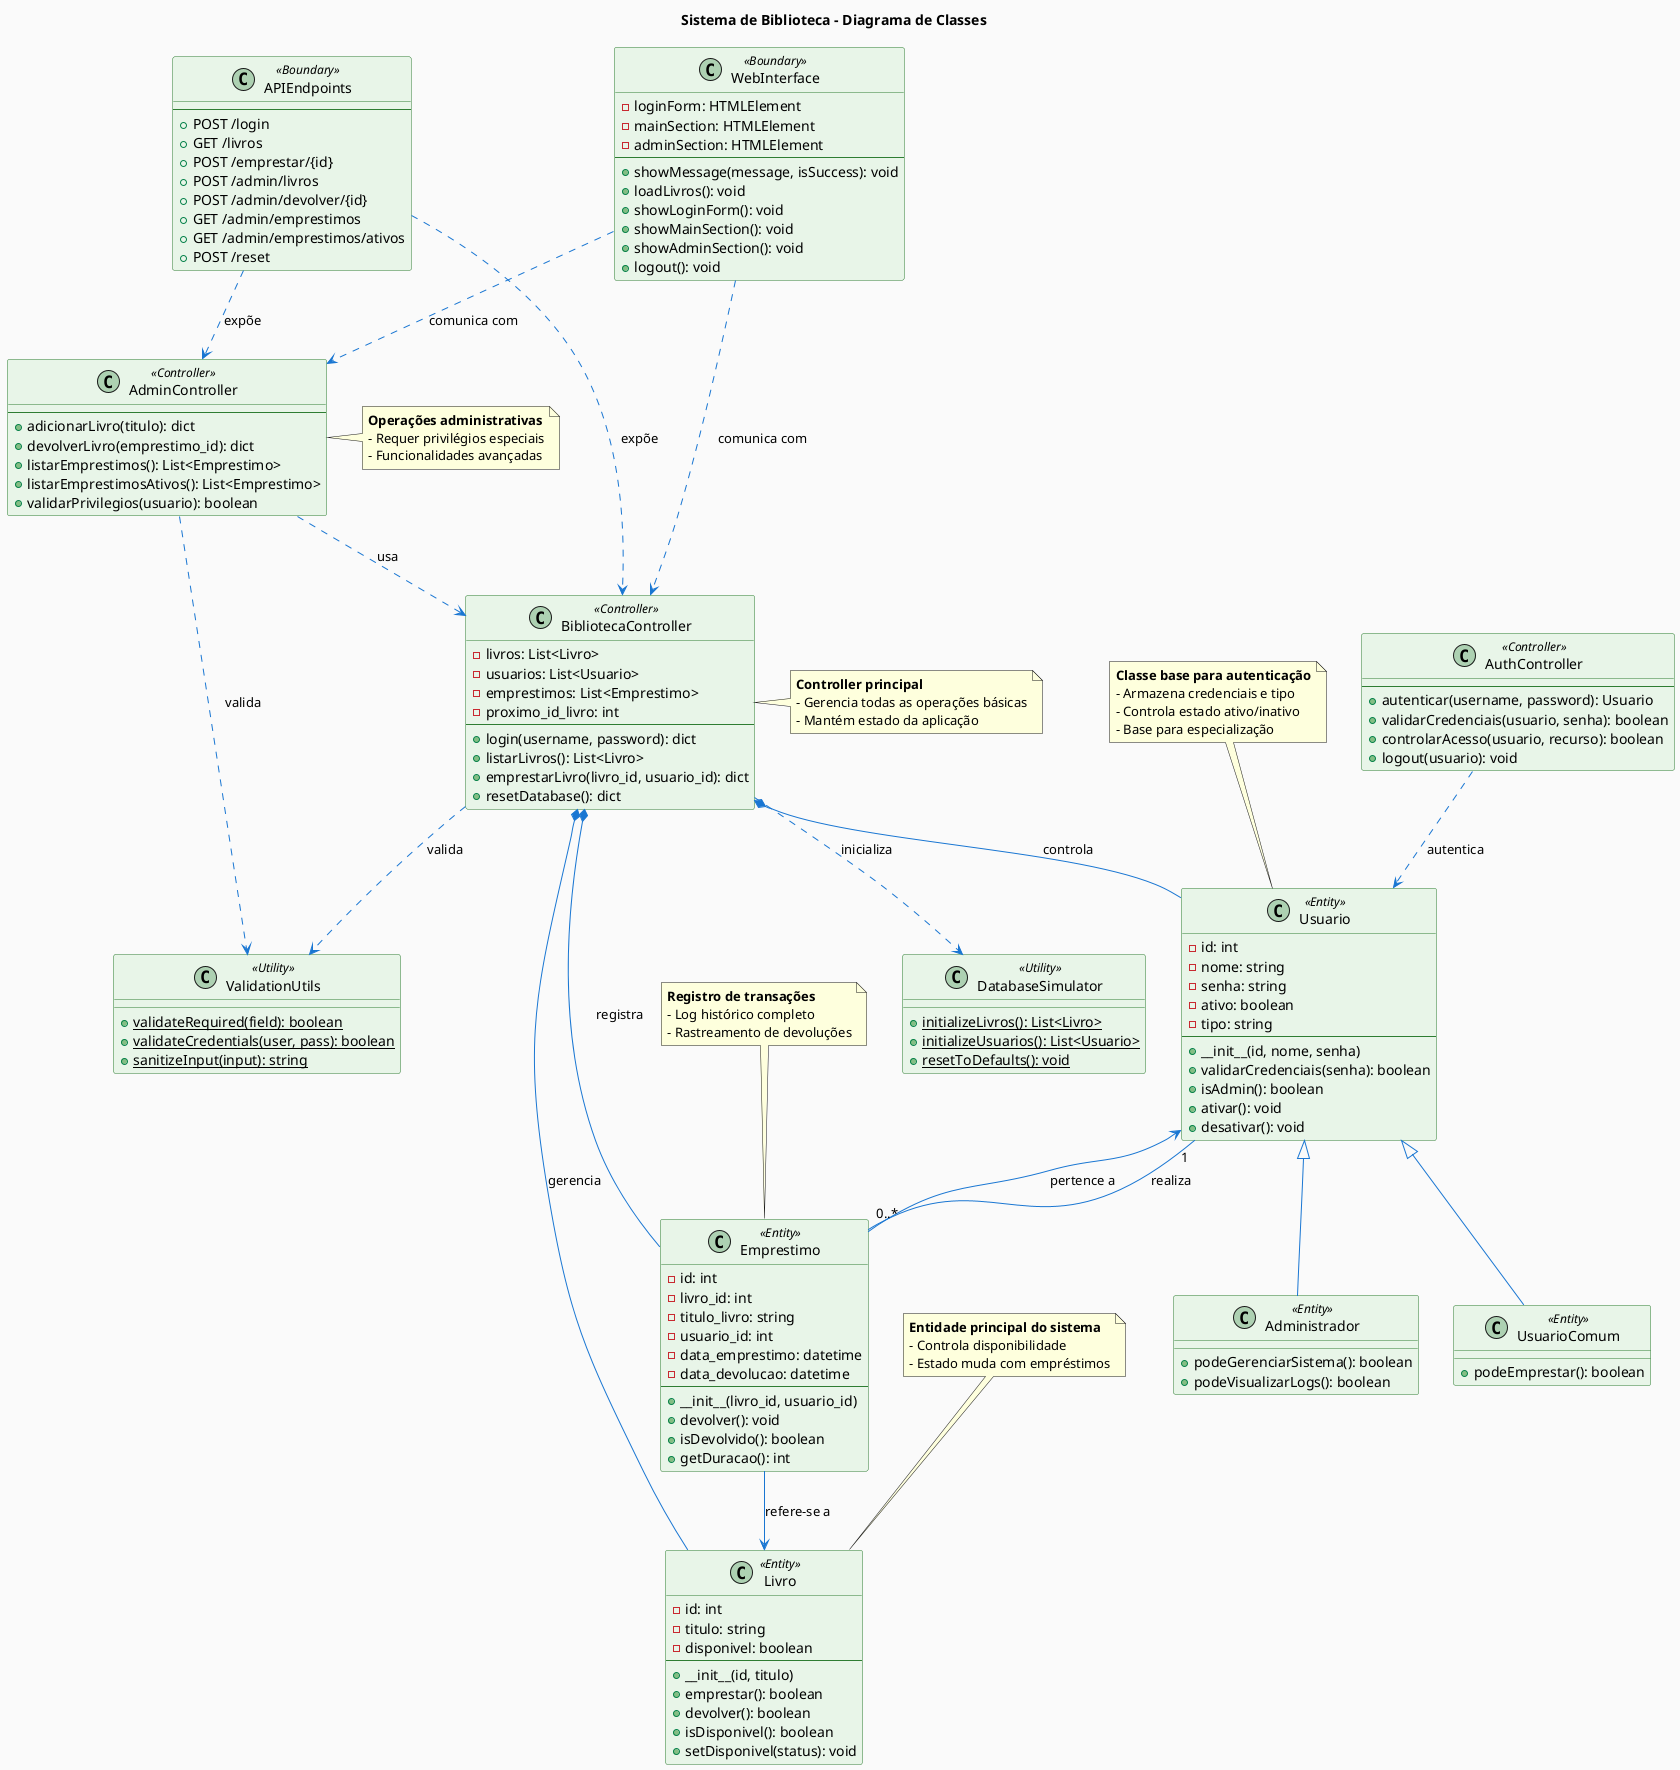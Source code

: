 @startuml diagramaClasses
title Sistema de Biblioteca - Diagrama de Classes

skinparam backgroundColor #FAFAFA
skinparam class {
    BackgroundColor #E8F5E8
    BorderColor #2E7D32
    ArrowColor #1976D2
}
skinparam stereotypeABackgroundColor #FFE082
skinparam stereotypeCBackgroundColor #FFCDD2
skinparam stereotypeEBackgroundColor #C8E6C9

' === CLASSES DE MODELO (ENTITY) ===

class Usuario <<Entity>> {
    - id: int
    - nome: string
    - senha: string
    - ativo: boolean
    - tipo: string
    --
    + __init__(id, nome, senha)
    + validarCredenciais(senha): boolean
    + isAdmin(): boolean
    + ativar(): void
    + desativar(): void
}

class Livro <<Entity>> {
    - id: int
    - titulo: string
    - disponivel: boolean
    --
    + __init__(id, titulo)
    + emprestar(): boolean
    + devolver(): boolean
    + isDisponivel(): boolean
    + setDisponivel(status): void
}

class Emprestimo <<Entity>> {
    - id: int
    - livro_id: int
    - titulo_livro: string
    - usuario_id: int
    - data_emprestimo: datetime
    - data_devolucao: datetime
    --
    + __init__(livro_id, usuario_id)
    + devolver(): void
    + isDevolvido(): boolean
    + getDuracao(): int
}

' === CLASSES DE CONTROLE (CONTROLLER) ===

class BibliotecaController <<Controller>> {
    - livros: List<Livro>
    - usuarios: List<Usuario>
    - emprestimos: List<Emprestimo>
    - proximo_id_livro: int
    --
    + login(username, password): dict
    + listarLivros(): List<Livro>
    + emprestarLivro(livro_id, usuario_id): dict
    + resetDatabase(): dict
}

class AdminController <<Controller>> {
    --
    + adicionarLivro(titulo): dict
    + devolverLivro(emprestimo_id): dict
    + listarEmprestimos(): List<Emprestimo>
    + listarEmprestimosAtivos(): List<Emprestimo>
    + validarPrivilegios(usuario): boolean
}

class AuthController <<Controller>> {
    --
    + autenticar(username, password): Usuario
    + validarCredenciais(usuario, senha): boolean
    + controlarAcesso(usuario, recurso): boolean
    + logout(usuario): void
}

' === CLASSES DE INTERFACE (BOUNDARY) ===

class WebInterface <<Boundary>> {
    - loginForm: HTMLElement
    - mainSection: HTMLElement
    - adminSection: HTMLElement
    --
    + showMessage(message, isSuccess): void
    + loadLivros(): void
    + showLoginForm(): void
    + showMainSection(): void
    + showAdminSection(): void
    + logout(): void
}

class APIEndpoints <<Boundary>> {
    --
    + POST /login
    + GET /livros
    + POST /emprestar/{id}
    + POST /admin/livros
    + POST /admin/devolver/{id}
    + GET /admin/emprestimos
    + GET /admin/emprestimos/ativos
    + POST /reset
}

' === CLASSES UTILITÁRIAS ===

class DatabaseSimulator <<Utility>> {
    + {static} initializeLivros(): List<Livro>
    + {static} initializeUsuarios(): List<Usuario>
    + {static} resetToDefaults(): void
}

class ValidationUtils <<Utility>> {
    + {static} validateRequired(field): boolean
    + {static} validateCredentials(user, pass): boolean
    + {static} sanitizeInput(input): string
}

' === RELACIONAMENTOS ===

' Composição e Agregação
BibliotecaController *-- Livro : gerencia
BibliotecaController *-- Usuario : controla
BibliotecaController *-- Emprestimo : registra

' Dependências
AdminController ..> BibliotecaController : usa
AuthController ..> Usuario : autentica
WebInterface ..> BibliotecaController : comunica com
WebInterface ..> AdminController : comunica com
APIEndpoints ..> BibliotecaController : expõe
APIEndpoints ..> AdminController : expõe

' Associações
Emprestimo --> Livro : refere-se a
Emprestimo --> Usuario : pertence a
Usuario "1" -- "0..*" Emprestimo : realiza

' Herança/Especialização
Usuario <|-- UsuarioComum
Usuario <|-- Administrador

class UsuarioComum <<Entity>> {
    + podeEmprestar(): boolean
}

class Administrador <<Entity>> {
    + podeGerenciarSistema(): boolean
    + podeVisualizarLogs(): boolean
}

' Utilização
BibliotecaController ..> DatabaseSimulator : inicializa
BibliotecaController ..> ValidationUtils : valida
AdminController ..> ValidationUtils : valida

' === NOTAS EXPLICATIVAS ===

note top of Usuario
    **Classe base para autenticação**
    - Armazena credenciais e tipo
    - Controla estado ativo/inativo
    - Base para especialização
end note

note top of Livro
    **Entidade principal do sistema**
    - Controla disponibilidade
    - Estado muda com empréstimos
end note

note top of Emprestimo
    **Registro de transações**
    - Log histórico completo
    - Rastreamento de devoluções
end note

note right of BibliotecaController
    **Controller principal**
    - Gerencia todas as operações básicas
    - Mantém estado da aplicação
end note

note right of AdminController
    **Operações administrativas**
    - Requer privilégios especiais
    - Funcionalidades avançadas
end note

@enduml
